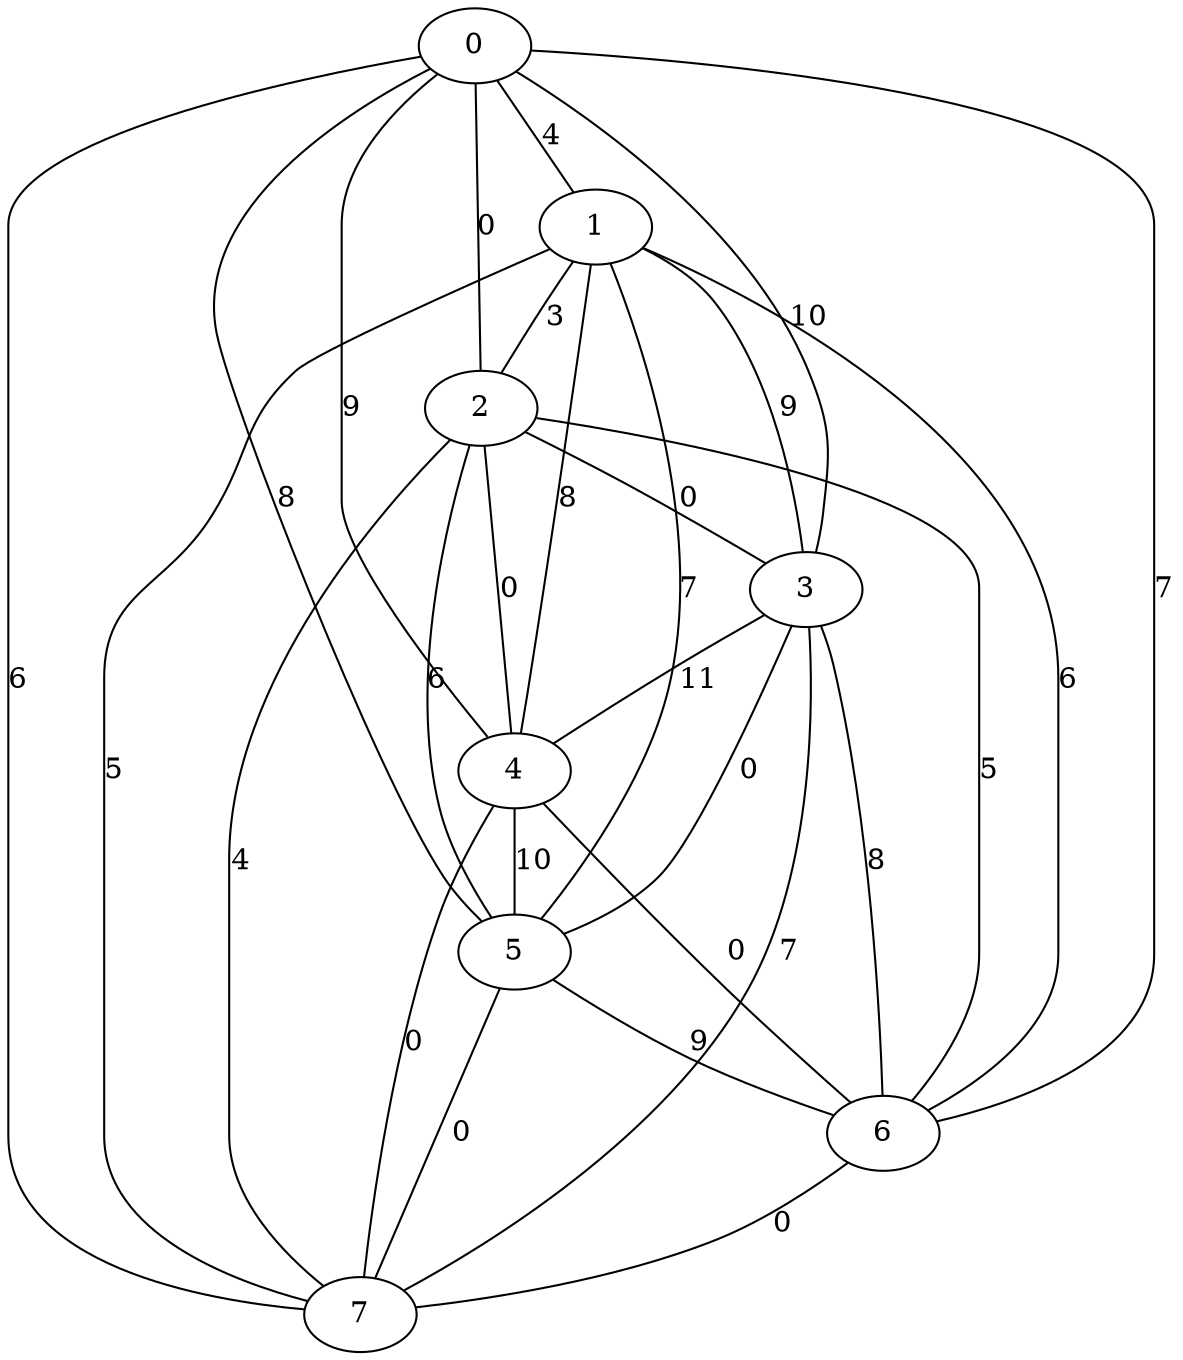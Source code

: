 graph {
    0 -- 3 [label=10]
    0 -- 4 [label=9]
    0 -- 5 [label=8]
    0 -- 6 [label=7]
    0 -- 7 [label=6]
    0 -- 1 [label=4]
    0 -- 2 [label=0]
    1 -- 3 [label=9]
    1 -- 4 [label=8]
    1 -- 5 [label=7]
    1 -- 6 [label=6]
    1 -- 7 [label=5]
    1 -- 2 [label=3]
    2 -- 6 [label=5]
    2 -- 5 [label=6]
    2 -- 7 [label=4]
    2 -- 4 [label=0]
    2 -- 3 [label=0]
    3 -- 4 [label=11]
    3 -- 6 [label=8]
    3 -- 7 [label=7]
    3 -- 5 [label=0]
    4 -- 5 [label=10]
    4 -- 7 [label=0]
    4 -- 6 [label=0]
    5 -- 6 [label=9]
    5 -- 7 [label=0]
    6 -- 7 [label=0]
}
